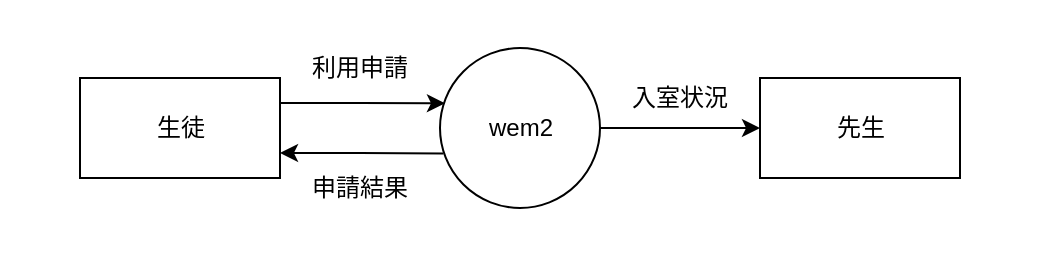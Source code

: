 <mxfile version="15.4.0" type="device" pages="3"><diagram id="6rR4TGvzrVulI1ZCVahI" name="Level.0"><mxGraphModel dx="1086" dy="846" grid="1" gridSize="10" guides="1" tooltips="1" connect="1" arrows="1" fold="1" page="1" pageScale="1" pageWidth="1169" pageHeight="827" math="0" shadow="0"><root><mxCell id="0"/><mxCell id="1" parent="0"/><mxCell id="2" value="" style="rounded=0;whiteSpace=wrap;html=1;strokeColor=none;" parent="1" vertex="1"><mxGeometry x="360" y="350" width="520" height="130" as="geometry"/></mxCell><mxCell id="tz7BD2SuGTVsC31TsFxV-8" style="edgeStyle=orthogonalEdgeStyle;rounded=0;orthogonalLoop=1;jettySize=auto;html=1;exitX=1;exitY=0.25;exitDx=0;exitDy=0;entryX=0.031;entryY=0.346;entryDx=0;entryDy=0;entryPerimeter=0;endArrow=classic;endFill=1;" parent="1" source="tz7BD2SuGTVsC31TsFxV-1" target="tz7BD2SuGTVsC31TsFxV-4" edge="1"><mxGeometry relative="1" as="geometry"/></mxCell><mxCell id="tz7BD2SuGTVsC31TsFxV-10" style="edgeStyle=orthogonalEdgeStyle;rounded=0;orthogonalLoop=1;jettySize=auto;html=1;exitX=1;exitY=0.75;exitDx=0;exitDy=0;entryX=0.021;entryY=0.66;entryDx=0;entryDy=0;entryPerimeter=0;endArrow=none;endFill=0;startArrow=classic;startFill=1;" parent="1" source="tz7BD2SuGTVsC31TsFxV-1" target="tz7BD2SuGTVsC31TsFxV-4" edge="1"><mxGeometry relative="1" as="geometry"/></mxCell><mxCell id="tz7BD2SuGTVsC31TsFxV-1" value="生徒" style="html=1;dashed=0;whitespace=wrap;" parent="1" vertex="1"><mxGeometry x="400" y="389" width="100" height="50" as="geometry"/></mxCell><mxCell id="tz7BD2SuGTVsC31TsFxV-2" value="先生" style="html=1;dashed=0;whitespace=wrap;" parent="1" vertex="1"><mxGeometry x="740" y="389" width="100" height="50" as="geometry"/></mxCell><mxCell id="tz7BD2SuGTVsC31TsFxV-14" style="edgeStyle=orthogonalEdgeStyle;rounded=0;orthogonalLoop=1;jettySize=auto;html=1;exitX=1;exitY=0.5;exitDx=0;exitDy=0;entryX=0;entryY=0.5;entryDx=0;entryDy=0;startArrow=none;startFill=0;endArrow=classic;endFill=1;" parent="1" source="tz7BD2SuGTVsC31TsFxV-4" target="tz7BD2SuGTVsC31TsFxV-2" edge="1"><mxGeometry relative="1" as="geometry"/></mxCell><mxCell id="tz7BD2SuGTVsC31TsFxV-4" value="wem2" style="shape=ellipse;html=1;dashed=0;whitespace=wrap;aspect=fixed;perimeter=ellipsePerimeter;" parent="1" vertex="1"><mxGeometry x="580" y="374" width="80" height="80" as="geometry"/></mxCell><mxCell id="tz7BD2SuGTVsC31TsFxV-11" value="利用申請" style="text;html=1;strokeColor=none;fillColor=none;align=center;verticalAlign=middle;whiteSpace=wrap;rounded=0;" parent="1" vertex="1"><mxGeometry x="510" y="374" width="60" height="20" as="geometry"/></mxCell><mxCell id="tz7BD2SuGTVsC31TsFxV-12" value="入室状況" style="text;html=1;strokeColor=none;fillColor=none;align=center;verticalAlign=middle;whiteSpace=wrap;rounded=0;" parent="1" vertex="1"><mxGeometry x="670" y="389" width="60" height="20" as="geometry"/></mxCell><mxCell id="tz7BD2SuGTVsC31TsFxV-13" value="申請結果" style="text;html=1;strokeColor=none;fillColor=none;align=center;verticalAlign=middle;whiteSpace=wrap;rounded=0;" parent="1" vertex="1"><mxGeometry x="505" y="434" width="70" height="20" as="geometry"/></mxCell></root></mxGraphModel></diagram><diagram id="cDET-16cpz5ZZsif4sH6" name="Level.1"><mxGraphModel dx="1086" dy="846" grid="1" gridSize="10" guides="1" tooltips="1" connect="1" arrows="1" fold="1" page="1" pageScale="1" pageWidth="1169" pageHeight="827" math="0" shadow="0"><root><mxCell id="bJkN5OVhb0SxFe4Z5mUn-0"/><mxCell id="bJkN5OVhb0SxFe4Z5mUn-1" parent="bJkN5OVhb0SxFe4Z5mUn-0"/><mxCell id="UgmTN8YfeuuImGnJbUz5-0" value="" style="rounded=0;whiteSpace=wrap;html=1;strokeColor=none;" parent="bJkN5OVhb0SxFe4Z5mUn-1" vertex="1"><mxGeometry x="340" y="140" width="530" height="600" as="geometry"/></mxCell><mxCell id="BMl7l9zHxsuxpsFdlphi-0" style="edgeStyle=orthogonalEdgeStyle;rounded=0;orthogonalLoop=1;jettySize=auto;html=1;exitX=1;exitY=0.25;exitDx=0;exitDy=0;endArrow=classic;endFill=1;entryX=0.023;entryY=0.339;entryDx=0;entryDy=0;entryPerimeter=0;" parent="bJkN5OVhb0SxFe4Z5mUn-1" source="BMl7l9zHxsuxpsFdlphi-2" target="3An50oLT3ZAMegTW-r1J-0" edge="1"><mxGeometry relative="1" as="geometry"><mxPoint x="600" y="210" as="targetPoint"/></mxGeometry></mxCell><mxCell id="BMl7l9zHxsuxpsFdlphi-1" style="edgeStyle=orthogonalEdgeStyle;rounded=0;orthogonalLoop=1;jettySize=auto;html=1;exitX=1;exitY=0.75;exitDx=0;exitDy=0;entryX=0.021;entryY=0.66;entryDx=0;entryDy=0;entryPerimeter=0;endArrow=none;endFill=0;startArrow=classic;startFill=1;" parent="bJkN5OVhb0SxFe4Z5mUn-1" source="BMl7l9zHxsuxpsFdlphi-2" target="3An50oLT3ZAMegTW-r1J-0" edge="1"><mxGeometry relative="1" as="geometry"><mxPoint x="571.68" y="235.8" as="targetPoint"/></mxGeometry></mxCell><mxCell id="3An50oLT3ZAMegTW-r1J-9" style="edgeStyle=orthogonalEdgeStyle;rounded=0;orthogonalLoop=1;jettySize=auto;html=1;exitX=0.6;exitY=1.009;exitDx=0;exitDy=0;startArrow=none;startFill=0;endArrow=classic;endFill=1;exitPerimeter=0;entryX=0.624;entryY=0.023;entryDx=0;entryDy=0;entryPerimeter=0;" parent="bJkN5OVhb0SxFe4Z5mUn-1" source="BMl7l9zHxsuxpsFdlphi-2" target="3An50oLT3ZAMegTW-r1J-7" edge="1"><mxGeometry relative="1" as="geometry"><mxPoint x="440.2" y="293" as="targetPoint"/><Array as="points"><mxPoint x="450" y="293"/></Array></mxGeometry></mxCell><mxCell id="BMl7l9zHxsuxpsFdlphi-2" value="生徒" style="html=1;dashed=0;whitespace=wrap;" parent="bJkN5OVhb0SxFe4Z5mUn-1" vertex="1"><mxGeometry x="390" y="198" width="100" height="50" as="geometry"/></mxCell><mxCell id="BMl7l9zHxsuxpsFdlphi-3" value="先生" style="html=1;dashed=0;whitespace=wrap;" parent="bJkN5OVhb0SxFe4Z5mUn-1" vertex="1"><mxGeometry x="710" y="643" width="100" height="50" as="geometry"/></mxCell><mxCell id="BMl7l9zHxsuxpsFdlphi-4" style="edgeStyle=orthogonalEdgeStyle;rounded=0;orthogonalLoop=1;jettySize=auto;html=1;entryX=0;entryY=0.5;entryDx=0;entryDy=0;startArrow=none;startFill=0;endArrow=classic;endFill=1;exitX=0.5;exitY=1;exitDx=0;exitDy=0;" parent="bJkN5OVhb0SxFe4Z5mUn-1" source="3An50oLT3ZAMegTW-r1J-4" target="BMl7l9zHxsuxpsFdlphi-3" edge="1"><mxGeometry relative="1" as="geometry"><mxPoint x="550" y="688" as="sourcePoint"/></mxGeometry></mxCell><mxCell id="BMl7l9zHxsuxpsFdlphi-6" value="貸出申請" style="text;html=1;strokeColor=none;fillColor=none;align=center;verticalAlign=middle;whiteSpace=wrap;rounded=0;" parent="bJkN5OVhb0SxFe4Z5mUn-1" vertex="1"><mxGeometry x="520" y="183" width="60" height="20" as="geometry"/></mxCell><mxCell id="BMl7l9zHxsuxpsFdlphi-7" value="入室状況" style="text;html=1;strokeColor=none;fillColor=none;align=center;verticalAlign=middle;whiteSpace=wrap;rounded=0;" parent="bJkN5OVhb0SxFe4Z5mUn-1" vertex="1"><mxGeometry x="590" y="643" width="60" height="20" as="geometry"/></mxCell><mxCell id="BMl7l9zHxsuxpsFdlphi-8" value="貸出結果" style="text;html=1;strokeColor=none;fillColor=none;align=center;verticalAlign=middle;whiteSpace=wrap;rounded=0;" parent="bJkN5OVhb0SxFe4Z5mUn-1" vertex="1"><mxGeometry x="515" y="243" width="70" height="20" as="geometry"/></mxCell><mxCell id="3An50oLT3ZAMegTW-r1J-22" style="edgeStyle=orthogonalEdgeStyle;rounded=0;orthogonalLoop=1;jettySize=auto;html=1;exitX=0.625;exitY=0.981;exitDx=0;exitDy=0;startArrow=none;startFill=0;endArrow=classic;endFill=1;exitPerimeter=0;entryX=1;entryY=0.75;entryDx=0;entryDy=0;" parent="bJkN5OVhb0SxFe4Z5mUn-1" source="3An50oLT3ZAMegTW-r1J-0" target="3An50oLT3ZAMegTW-r1J-1" edge="1"><mxGeometry relative="1" as="geometry"><mxPoint x="630" y="483" as="targetPoint"/><Array as="points"><mxPoint x="660" y="485"/></Array></mxGeometry></mxCell><mxCell id="3An50oLT3ZAMegTW-r1J-0" value="貸出" style="shape=ellipse;html=1;dashed=0;whitespace=wrap;aspect=fixed;perimeter=ellipsePerimeter;" parent="bJkN5OVhb0SxFe4Z5mUn-1" vertex="1"><mxGeometry x="610" y="183" width="80" height="80" as="geometry"/></mxCell><mxCell id="3An50oLT3ZAMegTW-r1J-18" style="edgeStyle=orthogonalEdgeStyle;rounded=0;orthogonalLoop=1;jettySize=auto;html=1;exitX=0;exitY=0.75;exitDx=0;exitDy=0;startArrow=none;startFill=0;endArrow=classic;endFill=1;entryX=0.379;entryY=0.985;entryDx=0;entryDy=0;entryPerimeter=0;" parent="bJkN5OVhb0SxFe4Z5mUn-1" source="3An50oLT3ZAMegTW-r1J-1" target="3An50oLT3ZAMegTW-r1J-7" edge="1"><mxGeometry relative="1" as="geometry"><mxPoint x="440" y="423" as="targetPoint"/></mxGeometry></mxCell><mxCell id="3An50oLT3ZAMegTW-r1J-23" style="edgeStyle=orthogonalEdgeStyle;rounded=0;orthogonalLoop=1;jettySize=auto;html=1;exitX=1;exitY=0.25;exitDx=0;exitDy=0;startArrow=none;startFill=0;endArrow=classic;endFill=1;entryX=0.376;entryY=0.987;entryDx=0;entryDy=0;entryPerimeter=0;" parent="bJkN5OVhb0SxFe4Z5mUn-1" source="3An50oLT3ZAMegTW-r1J-1" target="3An50oLT3ZAMegTW-r1J-0" edge="1"><mxGeometry relative="1" as="geometry"><mxPoint x="640" y="470.667" as="targetPoint"/></mxGeometry></mxCell><mxCell id="3An50oLT3ZAMegTW-r1J-27" style="edgeStyle=orthogonalEdgeStyle;rounded=0;orthogonalLoop=1;jettySize=auto;html=1;exitX=0.5;exitY=1;exitDx=0;exitDy=0;entryX=0.5;entryY=0;entryDx=0;entryDy=0;startArrow=none;startFill=0;endArrow=classic;endFill=1;" parent="bJkN5OVhb0SxFe4Z5mUn-1" source="3An50oLT3ZAMegTW-r1J-1" target="3An50oLT3ZAMegTW-r1J-4" edge="1"><mxGeometry relative="1" as="geometry"/></mxCell><mxCell id="3An50oLT3ZAMegTW-r1J-1" value="貸出履歴" style="html=1;dashed=0;whitespace=wrap;shape=partialRectangle;right=0;left=0;" parent="bJkN5OVhb0SxFe4Z5mUn-1" vertex="1"><mxGeometry x="500" y="463" width="100" height="30" as="geometry"/></mxCell><mxCell id="3An50oLT3ZAMegTW-r1J-5" style="edgeStyle=orthogonalEdgeStyle;rounded=0;orthogonalLoop=1;jettySize=auto;html=1;startArrow=none;startFill=0;endArrow=classic;endFill=1;entryX=1;entryY=0.5;entryDx=0;entryDy=0;" parent="bJkN5OVhb0SxFe4Z5mUn-1" source="3An50oLT3ZAMegTW-r1J-2" target="3An50oLT3ZAMegTW-r1J-0" edge="1"><mxGeometry relative="1" as="geometry"><mxPoint x="730" y="133" as="targetPoint"/><Array as="points"><mxPoint x="760" y="223"/></Array></mxGeometry></mxCell><mxCell id="3An50oLT3ZAMegTW-r1J-2" value="生徒名簿" style="html=1;dashed=0;whitespace=wrap;shape=partialRectangle;right=0;left=0;" parent="bJkN5OVhb0SxFe4Z5mUn-1" vertex="1"><mxGeometry x="710" y="463" width="100" height="30" as="geometry"/></mxCell><mxCell id="3An50oLT3ZAMegTW-r1J-4" value="照会" style="shape=ellipse;html=1;dashed=0;whitespace=wrap;aspect=fixed;perimeter=ellipsePerimeter;" parent="bJkN5OVhb0SxFe4Z5mUn-1" vertex="1"><mxGeometry x="510" y="563" width="80" height="80" as="geometry"/></mxCell><mxCell id="3An50oLT3ZAMegTW-r1J-6" value="生徒情報" style="text;html=1;strokeColor=none;fillColor=none;align=center;verticalAlign=middle;whiteSpace=wrap;rounded=0;" parent="bJkN5OVhb0SxFe4Z5mUn-1" vertex="1"><mxGeometry x="760" y="348" width="70" height="30" as="geometry"/></mxCell><mxCell id="3An50oLT3ZAMegTW-r1J-11" style="edgeStyle=orthogonalEdgeStyle;rounded=0;orthogonalLoop=1;jettySize=auto;html=1;startArrow=none;startFill=0;endArrow=classic;endFill=1;entryX=0.399;entryY=1.008;entryDx=0;entryDy=0;entryPerimeter=0;exitX=0.375;exitY=0.026;exitDx=0;exitDy=0;exitPerimeter=0;" parent="bJkN5OVhb0SxFe4Z5mUn-1" source="3An50oLT3ZAMegTW-r1J-7" target="BMl7l9zHxsuxpsFdlphi-2" edge="1"><mxGeometry relative="1" as="geometry"><mxPoint x="430" y="293" as="sourcePoint"/><mxPoint x="430" y="273" as="targetPoint"/><Array as="points"><mxPoint x="430" y="293"/><mxPoint x="430" y="293"/></Array></mxGeometry></mxCell><mxCell id="3An50oLT3ZAMegTW-r1J-19" style="edgeStyle=orthogonalEdgeStyle;rounded=0;orthogonalLoop=1;jettySize=auto;html=1;exitX=0.624;exitY=0.991;exitDx=0;exitDy=0;startArrow=none;startFill=0;endArrow=classic;endFill=1;exitPerimeter=0;entryX=0;entryY=0.25;entryDx=0;entryDy=0;" parent="bJkN5OVhb0SxFe4Z5mUn-1" source="3An50oLT3ZAMegTW-r1J-7" target="3An50oLT3ZAMegTW-r1J-1" edge="1"><mxGeometry relative="1" as="geometry"><mxPoint x="460" y="463" as="targetPoint"/><Array as="points"><mxPoint x="450" y="471"/><mxPoint x="460" y="471"/></Array></mxGeometry></mxCell><mxCell id="3An50oLT3ZAMegTW-r1J-7" value="返却" style="shape=ellipse;html=1;dashed=0;whitespace=wrap;aspect=fixed;perimeter=ellipsePerimeter;" parent="bJkN5OVhb0SxFe4Z5mUn-1" vertex="1"><mxGeometry x="400" y="323" width="80" height="80" as="geometry"/></mxCell><mxCell id="3An50oLT3ZAMegTW-r1J-12" value="返却申請" style="text;html=1;strokeColor=none;fillColor=none;align=center;verticalAlign=middle;whiteSpace=wrap;rounded=0;" parent="bJkN5OVhb0SxFe4Z5mUn-1" vertex="1"><mxGeometry x="450" y="283" width="60" height="20" as="geometry"/></mxCell><mxCell id="3An50oLT3ZAMegTW-r1J-13" value="返却結果" style="text;html=1;strokeColor=none;fillColor=none;align=center;verticalAlign=middle;whiteSpace=wrap;rounded=0;" parent="bJkN5OVhb0SxFe4Z5mUn-1" vertex="1"><mxGeometry x="370" y="283" width="60" height="20" as="geometry"/></mxCell><mxCell id="3An50oLT3ZAMegTW-r1J-16" value="返却結果" style="text;html=1;strokeColor=none;fillColor=none;align=center;verticalAlign=middle;whiteSpace=wrap;rounded=0;" parent="bJkN5OVhb0SxFe4Z5mUn-1" vertex="1"><mxGeometry x="450" y="427" width="60" height="20" as="geometry"/></mxCell><mxCell id="3An50oLT3ZAMegTW-r1J-20" value="利用履歴" style="text;html=1;strokeColor=none;fillColor=none;align=center;verticalAlign=middle;whiteSpace=wrap;rounded=0;" parent="bJkN5OVhb0SxFe4Z5mUn-1" vertex="1"><mxGeometry x="370" y="427" width="60" height="20" as="geometry"/></mxCell><mxCell id="3An50oLT3ZAMegTW-r1J-24" value="貸出結果" style="text;html=1;strokeColor=none;fillColor=none;align=center;verticalAlign=middle;whiteSpace=wrap;rounded=0;" parent="bJkN5OVhb0SxFe4Z5mUn-1" vertex="1"><mxGeometry x="660" y="353" width="60" height="20" as="geometry"/></mxCell><mxCell id="3An50oLT3ZAMegTW-r1J-25" value="バッジの利用状況" style="text;html=1;strokeColor=none;fillColor=none;align=center;verticalAlign=middle;whiteSpace=wrap;rounded=0;" parent="bJkN5OVhb0SxFe4Z5mUn-1" vertex="1"><mxGeometry x="580" y="348" width="60" height="30" as="geometry"/></mxCell><mxCell id="3An50oLT3ZAMegTW-r1J-30" style="edgeStyle=orthogonalEdgeStyle;rounded=0;orthogonalLoop=1;jettySize=auto;html=1;entryX=0.5;entryY=1;entryDx=0;entryDy=0;startArrow=none;startFill=0;endArrow=classic;endFill=1;exitX=0.5;exitY=0;exitDx=0;exitDy=0;" parent="bJkN5OVhb0SxFe4Z5mUn-1" source="BMl7l9zHxsuxpsFdlphi-3" target="3An50oLT3ZAMegTW-r1J-2" edge="1"><mxGeometry relative="1" as="geometry"><mxPoint x="760" y="563" as="sourcePoint"/></mxGeometry></mxCell><mxCell id="3An50oLT3ZAMegTW-r1J-28" value="利用履歴" style="text;html=1;strokeColor=none;fillColor=none;align=center;verticalAlign=middle;whiteSpace=wrap;rounded=0;" parent="bJkN5OVhb0SxFe4Z5mUn-1" vertex="1"><mxGeometry x="490" y="523" width="60" height="20" as="geometry"/></mxCell><mxCell id="3An50oLT3ZAMegTW-r1J-32" value="生徒情報" style="text;html=1;strokeColor=none;fillColor=none;align=center;verticalAlign=middle;whiteSpace=wrap;rounded=0;" parent="bJkN5OVhb0SxFe4Z5mUn-1" vertex="1"><mxGeometry x="760" y="563" width="70" height="30" as="geometry"/></mxCell></root></mxGraphModel></diagram><diagram id="OZaE0d5Gsmcav4NNVqM3" name="Level.2"><mxGraphModel dx="620" dy="1660" grid="1" gridSize="10" guides="1" tooltips="1" connect="1" arrows="1" fold="1" page="1" pageScale="1" pageWidth="1169" pageHeight="827" math="0" shadow="0">&#xa;            <root>&#xa;                <mxCell id="jcrlxnzCGqN85QXe_cnv-0"/>&#xa;                <mxCell id="jcrlxnzCGqN85QXe_cnv-1" parent="jcrlxnzCGqN85QXe_cnv-0"/>&#xa;                <mxCell id="NzFDrtq_ZdjdpYvWmoGu-0" value="" style="rounded=0;whiteSpace=wrap;html=1;strokeColor=none;" vertex="1" parent="jcrlxnzCGqN85QXe_cnv-1">&#xa;                    <mxGeometry x="370" y="210" width="510" height="500" as="geometry"/>&#xa;                </mxCell>&#xa;                <mxCell id="jaCpINhTn2JldpypEAAS-10" value="" style="rounded=0;whiteSpace=wrap;html=1;" parent="jcrlxnzCGqN85QXe_cnv-1" vertex="1">&#xa;                    <mxGeometry x="480" y="269" width="290" height="330" as="geometry"/>&#xa;                </mxCell>&#xa;                <mxCell id="vM3VXc9f5Lzr_Ke9I8A1-2" style="edgeStyle=orthogonalEdgeStyle;rounded=0;orthogonalLoop=1;jettySize=auto;html=1;exitX=0.018;exitY=0.376;exitDx=0;exitDy=0;startArrow=classic;startFill=1;endArrow=none;endFill=0;exitPerimeter=0;" parent="jcrlxnzCGqN85QXe_cnv-1" source="HizcS9a2ascJ_v66C-pJ-0" edge="1">&#xa;                    <mxGeometry relative="1" as="geometry">&#xa;                        <mxPoint x="400" y="309" as="targetPoint"/>&#xa;                        <Array as="points">&#xa;                            <mxPoint x="540" y="309"/>&#xa;                        </Array>&#xa;                    </mxGeometry>&#xa;                </mxCell>&#xa;                <mxCell id="jaCpINhTn2JldpypEAAS-5" style="edgeStyle=orthogonalEdgeStyle;rounded=0;orthogonalLoop=1;jettySize=auto;html=1;exitX=0.5;exitY=1;exitDx=0;exitDy=0;startArrow=none;startFill=0;endArrow=classic;endFill=1;entryX=0.984;entryY=0.376;entryDx=0;entryDy=0;entryPerimeter=0;" parent="jcrlxnzCGqN85QXe_cnv-1" source="HizcS9a2ascJ_v66C-pJ-0" target="V20IbWZAd4i9A2maP7AR-1" edge="1">&#xa;                    <mxGeometry relative="1" as="geometry">&#xa;                        <mxPoint x="590" y="459" as="targetPoint"/>&#xa;                        <Array as="points">&#xa;                            <mxPoint x="625" y="459"/>&#xa;                        </Array>&#xa;                    </mxGeometry>&#xa;                </mxCell>&#xa;                <mxCell id="HizcS9a2ascJ_v66C-pJ-0" value="生徒の照合" style="shape=ellipse;html=1;dashed=0;whitespace=wrap;aspect=fixed;perimeter=ellipsePerimeter;" parent="jcrlxnzCGqN85QXe_cnv-1" vertex="1">&#xa;                    <mxGeometry x="585" y="279" width="80" height="80" as="geometry"/>&#xa;                </mxCell>&#xa;                <mxCell id="V20IbWZAd4i9A2maP7AR-0" value="貸出申請" style="text;html=1;strokeColor=none;fillColor=none;align=center;verticalAlign=middle;whiteSpace=wrap;rounded=0;" parent="jcrlxnzCGqN85QXe_cnv-1" vertex="1">&#xa;                    <mxGeometry x="410" y="289" width="60" height="20" as="geometry"/>&#xa;                </mxCell>&#xa;                <mxCell id="-G0N8KB38YTPHZIt5iBH-3" style="edgeStyle=orthogonalEdgeStyle;rounded=0;orthogonalLoop=1;jettySize=auto;html=1;startArrow=none;startFill=0;endArrow=classic;endFill=1;exitX=0.375;exitY=0.018;exitDx=0;exitDy=0;exitPerimeter=0;" parent="jcrlxnzCGqN85QXe_cnv-1" source="V20IbWZAd4i9A2maP7AR-1" edge="1">&#xa;                    <mxGeometry relative="1" as="geometry">&#xa;                        <mxPoint x="400" y="329" as="targetPoint"/>&#xa;                        <mxPoint x="570" y="419" as="sourcePoint"/>&#xa;                        <Array as="points">&#xa;                            <mxPoint x="530" y="329"/>&#xa;                        </Array>&#xa;                    </mxGeometry>&#xa;                </mxCell>&#xa;                <mxCell id="jaCpINhTn2JldpypEAAS-6" style="edgeStyle=orthogonalEdgeStyle;rounded=0;orthogonalLoop=1;jettySize=auto;html=1;exitX=0.5;exitY=1;exitDx=0;exitDy=0;startArrow=none;startFill=0;endArrow=classic;endFill=1;" parent="jcrlxnzCGqN85QXe_cnv-1" source="V20IbWZAd4i9A2maP7AR-1" edge="1">&#xa;                    <mxGeometry relative="1" as="geometry">&#xa;                        <mxPoint x="540.143" y="669" as="targetPoint"/>&#xa;                    </mxGeometry>&#xa;                </mxCell>&#xa;                <mxCell id="V20IbWZAd4i9A2maP7AR-1" value="貸出情報&lt;br&gt;の発行" style="shape=ellipse;html=1;dashed=0;whitespace=wrap;aspect=fixed;perimeter=ellipsePerimeter;" parent="jcrlxnzCGqN85QXe_cnv-1" vertex="1">&#xa;                    <mxGeometry x="500" y="429" width="80" height="80" as="geometry"/>&#xa;                </mxCell>&#xa;                <mxCell id="V20IbWZAd4i9A2maP7AR-2" style="edgeStyle=orthogonalEdgeStyle;rounded=0;orthogonalLoop=1;jettySize=auto;html=1;startArrow=none;startFill=0;endArrow=classic;endFill=1;entryX=0.983;entryY=0.375;entryDx=0;entryDy=0;entryPerimeter=0;" parent="jcrlxnzCGqN85QXe_cnv-1" target="HizcS9a2ascJ_v66C-pJ-0" edge="1">&#xa;                    <mxGeometry relative="1" as="geometry">&#xa;                        <mxPoint x="670" y="309" as="targetPoint"/>&#xa;                        <mxPoint x="850" y="309" as="sourcePoint"/>&#xa;                        <Array as="points">&#xa;                            <mxPoint x="720" y="309"/>&#xa;                            <mxPoint x="720" y="309"/>&#xa;                        </Array>&#xa;                    </mxGeometry>&#xa;                </mxCell>&#xa;                <mxCell id="V20IbWZAd4i9A2maP7AR-3" value="生徒情報" style="text;html=1;strokeColor=none;fillColor=none;align=center;verticalAlign=middle;whiteSpace=wrap;rounded=0;" parent="jcrlxnzCGqN85QXe_cnv-1" vertex="1">&#xa;                    <mxGeometry x="780" y="289" width="60" height="20" as="geometry"/>&#xa;                </mxCell>&#xa;                <mxCell id="jaCpINhTn2JldpypEAAS-4" style="edgeStyle=orthogonalEdgeStyle;rounded=0;orthogonalLoop=1;jettySize=auto;html=1;startArrow=none;startFill=0;endArrow=classic;endFill=1;exitX=0.014;exitY=0.624;exitDx=0;exitDy=0;exitPerimeter=0;entryX=0.982;entryY=0.626;entryDx=0;entryDy=0;entryPerimeter=0;" parent="jcrlxnzCGqN85QXe_cnv-1" source="V20IbWZAd4i9A2maP7AR-4" target="V20IbWZAd4i9A2maP7AR-1" edge="1">&#xa;                    <mxGeometry relative="1" as="geometry">&#xa;                        <mxPoint x="590" y="478.997" as="targetPoint"/>&#xa;                        <mxPoint x="710" y="479.14" as="sourcePoint"/>&#xa;                    </mxGeometry>&#xa;                </mxCell>&#xa;                <mxCell id="jaCpINhTn2JldpypEAAS-7" style="edgeStyle=orthogonalEdgeStyle;rounded=0;orthogonalLoop=1;jettySize=auto;html=1;exitX=0.5;exitY=1;exitDx=0;exitDy=0;startArrow=classic;startFill=1;endArrow=none;endFill=0;" parent="jcrlxnzCGqN85QXe_cnv-1" source="V20IbWZAd4i9A2maP7AR-4" edge="1">&#xa;                    <mxGeometry relative="1" as="geometry">&#xa;                        <mxPoint x="560" y="669" as="targetPoint"/>&#xa;                        <Array as="points">&#xa;                            <mxPoint x="710" y="549"/>&#xa;                        </Array>&#xa;                    </mxGeometry>&#xa;                </mxCell>&#xa;                <mxCell id="V20IbWZAd4i9A2maP7AR-4" value="バッジの&lt;br&gt;貸出" style="shape=ellipse;html=1;dashed=0;whitespace=wrap;aspect=fixed;perimeter=ellipsePerimeter;" parent="jcrlxnzCGqN85QXe_cnv-1" vertex="1">&#xa;                    <mxGeometry x="670" y="429" width="80" height="80" as="geometry"/>&#xa;                </mxCell>&#xa;                <mxCell id="-G0N8KB38YTPHZIt5iBH-1" value="貸出結果" style="text;html=1;strokeColor=none;fillColor=none;align=center;verticalAlign=middle;whiteSpace=wrap;rounded=0;" parent="jcrlxnzCGqN85QXe_cnv-1" vertex="1">&#xa;                    <mxGeometry x="410" y="329" width="60" height="20" as="geometry"/>&#xa;                </mxCell>&#xa;                <mxCell id="jaCpINhTn2JldpypEAAS-1" value="バッジ番号" style="text;html=1;strokeColor=none;fillColor=none;align=center;verticalAlign=middle;whiteSpace=wrap;rounded=0;" parent="jcrlxnzCGqN85QXe_cnv-1" vertex="1">&#xa;                    <mxGeometry x="590" y="489" width="70" height="20" as="geometry"/>&#xa;                </mxCell>&#xa;                <mxCell id="jaCpINhTn2JldpypEAAS-3" value="照合結果" style="text;html=1;strokeColor=none;fillColor=none;align=center;verticalAlign=middle;whiteSpace=wrap;rounded=0;" parent="jcrlxnzCGqN85QXe_cnv-1" vertex="1">&#xa;                    <mxGeometry x="630" y="389" width="60" height="20" as="geometry"/>&#xa;                </mxCell>&#xa;                <mxCell id="jaCpINhTn2JldpypEAAS-8" value="貸出結果" style="text;html=1;strokeColor=none;fillColor=none;align=center;verticalAlign=middle;whiteSpace=wrap;rounded=0;" parent="jcrlxnzCGqN85QXe_cnv-1" vertex="1">&#xa;                    <mxGeometry x="470" y="624" width="60" height="20" as="geometry"/>&#xa;                </mxCell>&#xa;                <mxCell id="jaCpINhTn2JldpypEAAS-9" value="バッジの&lt;br&gt;利用状況" style="text;html=1;strokeColor=none;fillColor=none;align=center;verticalAlign=middle;whiteSpace=wrap;rounded=0;" parent="jcrlxnzCGqN85QXe_cnv-1" vertex="1">&#xa;                    <mxGeometry x="570" y="619" width="60" height="30" as="geometry"/>&#xa;                </mxCell>&#xa;            </root>&#xa;        </mxGraphModel></diagram></mxfile>